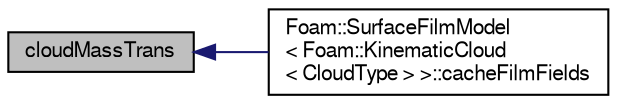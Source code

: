 digraph "cloudMassTrans"
{
  bgcolor="transparent";
  edge [fontname="FreeSans",fontsize="10",labelfontname="FreeSans",labelfontsize="10"];
  node [fontname="FreeSans",fontsize="10",shape=record];
  rankdir="LR";
  Node469 [label="cloudMassTrans",height=0.2,width=0.4,color="black", fillcolor="grey75", style="filled", fontcolor="black"];
  Node469 -> Node470 [dir="back",color="midnightblue",fontsize="10",style="solid",fontname="FreeSans"];
  Node470 [label="Foam::SurfaceFilmModel\l\< Foam::KinematicCloud\l\< CloudType \> \>::cacheFilmFields",height=0.2,width=0.4,color="black",URL="$a23778.html#a7b1f5e291b5fcc2c999e62871d73d418",tooltip="Cache the film fields in preparation for injection. "];
}
